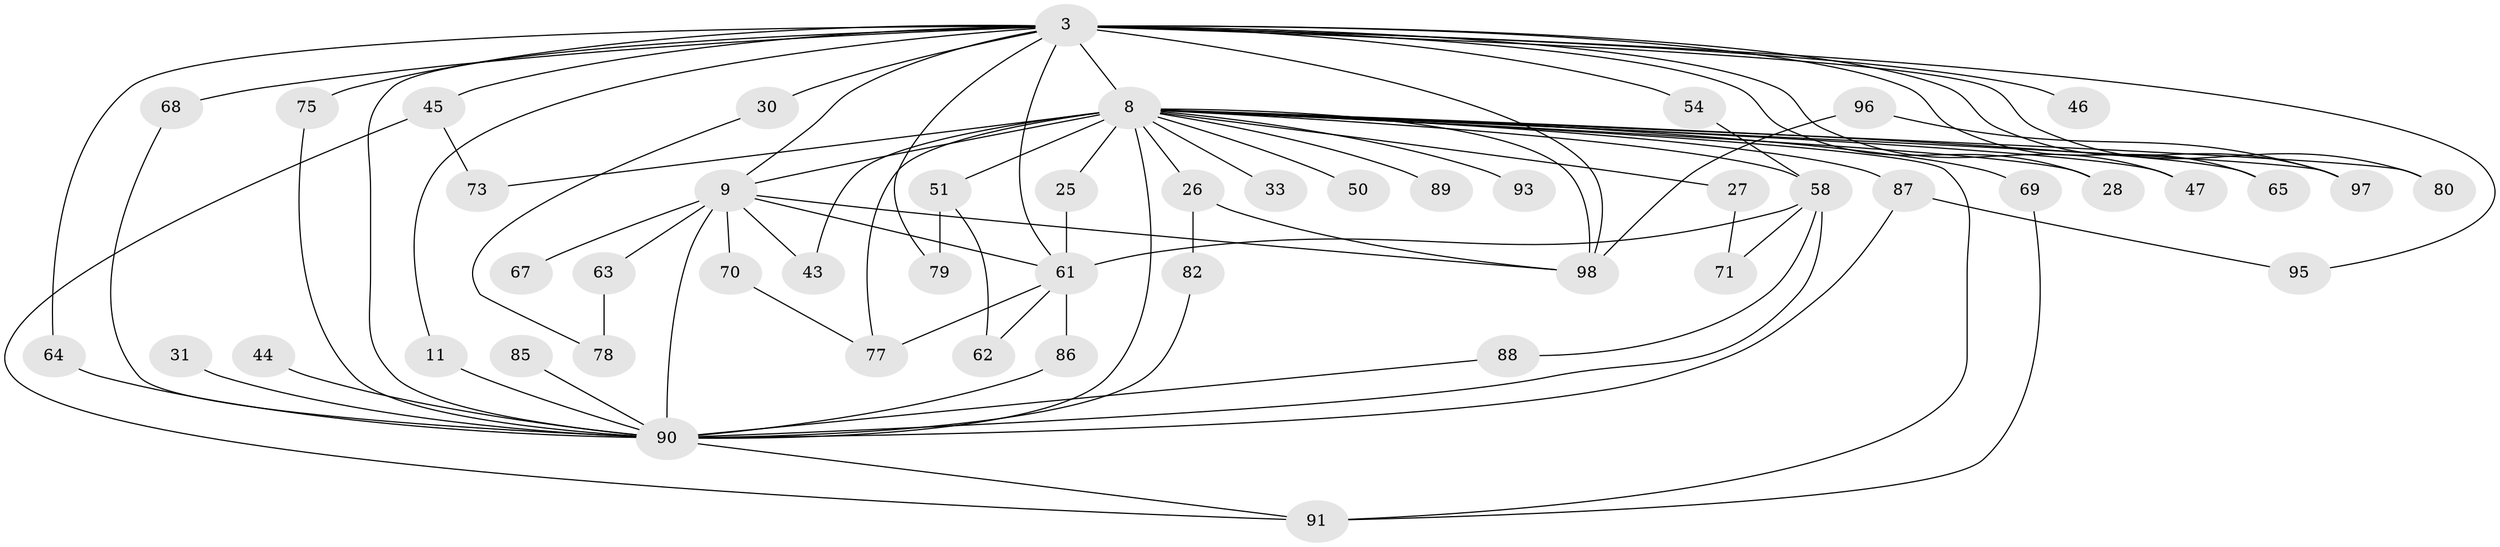 // original degree distribution, {29: 0.01020408163265306, 30: 0.01020408163265306, 19: 0.02040816326530612, 17: 0.01020408163265306, 16: 0.02040816326530612, 15: 0.01020408163265306, 24: 0.01020408163265306, 14: 0.01020408163265306, 2: 0.5, 4: 0.10204081632653061, 3: 0.22448979591836735, 6: 0.01020408163265306, 5: 0.05102040816326531, 8: 0.01020408163265306}
// Generated by graph-tools (version 1.1) at 2025/46/03/09/25 04:46:00]
// undirected, 49 vertices, 85 edges
graph export_dot {
graph [start="1"]
  node [color=gray90,style=filled];
  3 [super="+2"];
  8 [super="+1+6"];
  9 [super="+7"];
  11;
  25;
  26 [super="+20"];
  27;
  28;
  30 [super="+19"];
  31;
  33;
  43;
  44;
  45;
  46;
  47;
  50;
  51 [super="+48"];
  54;
  58 [super="+39+49"];
  61 [super="+14+57+60"];
  62;
  63;
  64;
  65;
  67;
  68;
  69 [super="+12"];
  70;
  71;
  73;
  75 [super="+22"];
  77 [super="+23"];
  78;
  79;
  80 [super="+36+66"];
  82;
  85;
  86;
  87 [super="+13+76"];
  88;
  89;
  90 [super="+34+81"];
  91 [super="+72+42"];
  93;
  95;
  96;
  97 [super="+92+94"];
  98 [super="+41+84"];
  3 -- 8 [weight=8];
  3 -- 9 [weight=4];
  3 -- 45 [weight=2];
  3 -- 47;
  3 -- 75 [weight=2];
  3 -- 95;
  3 -- 30 [weight=4];
  3 -- 64;
  3 -- 65;
  3 -- 68;
  3 -- 11;
  3 -- 79;
  3 -- 28;
  3 -- 46;
  3 -- 54;
  3 -- 61;
  3 -- 80 [weight=2];
  3 -- 97 [weight=3];
  3 -- 98 [weight=3];
  3 -- 90 [weight=5];
  8 -- 9 [weight=8];
  8 -- 25;
  8 -- 33 [weight=2];
  8 -- 43;
  8 -- 80 [weight=2];
  8 -- 89 [weight=2];
  8 -- 93 [weight=2];
  8 -- 73;
  8 -- 26 [weight=3];
  8 -- 90 [weight=13];
  8 -- 28;
  8 -- 47;
  8 -- 50 [weight=2];
  8 -- 51 [weight=3];
  8 -- 58 [weight=4];
  8 -- 87 [weight=3];
  8 -- 77 [weight=2];
  8 -- 65;
  8 -- 69 [weight=3];
  8 -- 27 [weight=2];
  8 -- 97 [weight=5];
  8 -- 91;
  8 -- 98 [weight=2];
  9 -- 63 [weight=2];
  9 -- 67 [weight=2];
  9 -- 70;
  9 -- 43;
  9 -- 61 [weight=2];
  9 -- 98;
  9 -- 90 [weight=6];
  11 -- 90;
  25 -- 61;
  26 -- 82;
  26 -- 98 [weight=2];
  27 -- 71;
  30 -- 78;
  31 -- 90;
  44 -- 90 [weight=2];
  45 -- 73;
  45 -- 91;
  51 -- 62;
  51 -- 79;
  54 -- 58;
  58 -- 71;
  58 -- 88;
  58 -- 61 [weight=2];
  58 -- 90;
  61 -- 86;
  61 -- 62;
  61 -- 77 [weight=2];
  63 -- 78;
  64 -- 90;
  68 -- 90;
  69 -- 91;
  70 -- 77;
  75 -- 90;
  82 -- 90;
  85 -- 90 [weight=2];
  86 -- 90;
  87 -- 95;
  87 -- 90;
  88 -- 90;
  90 -- 91;
  96 -- 97;
  96 -- 98;
}
